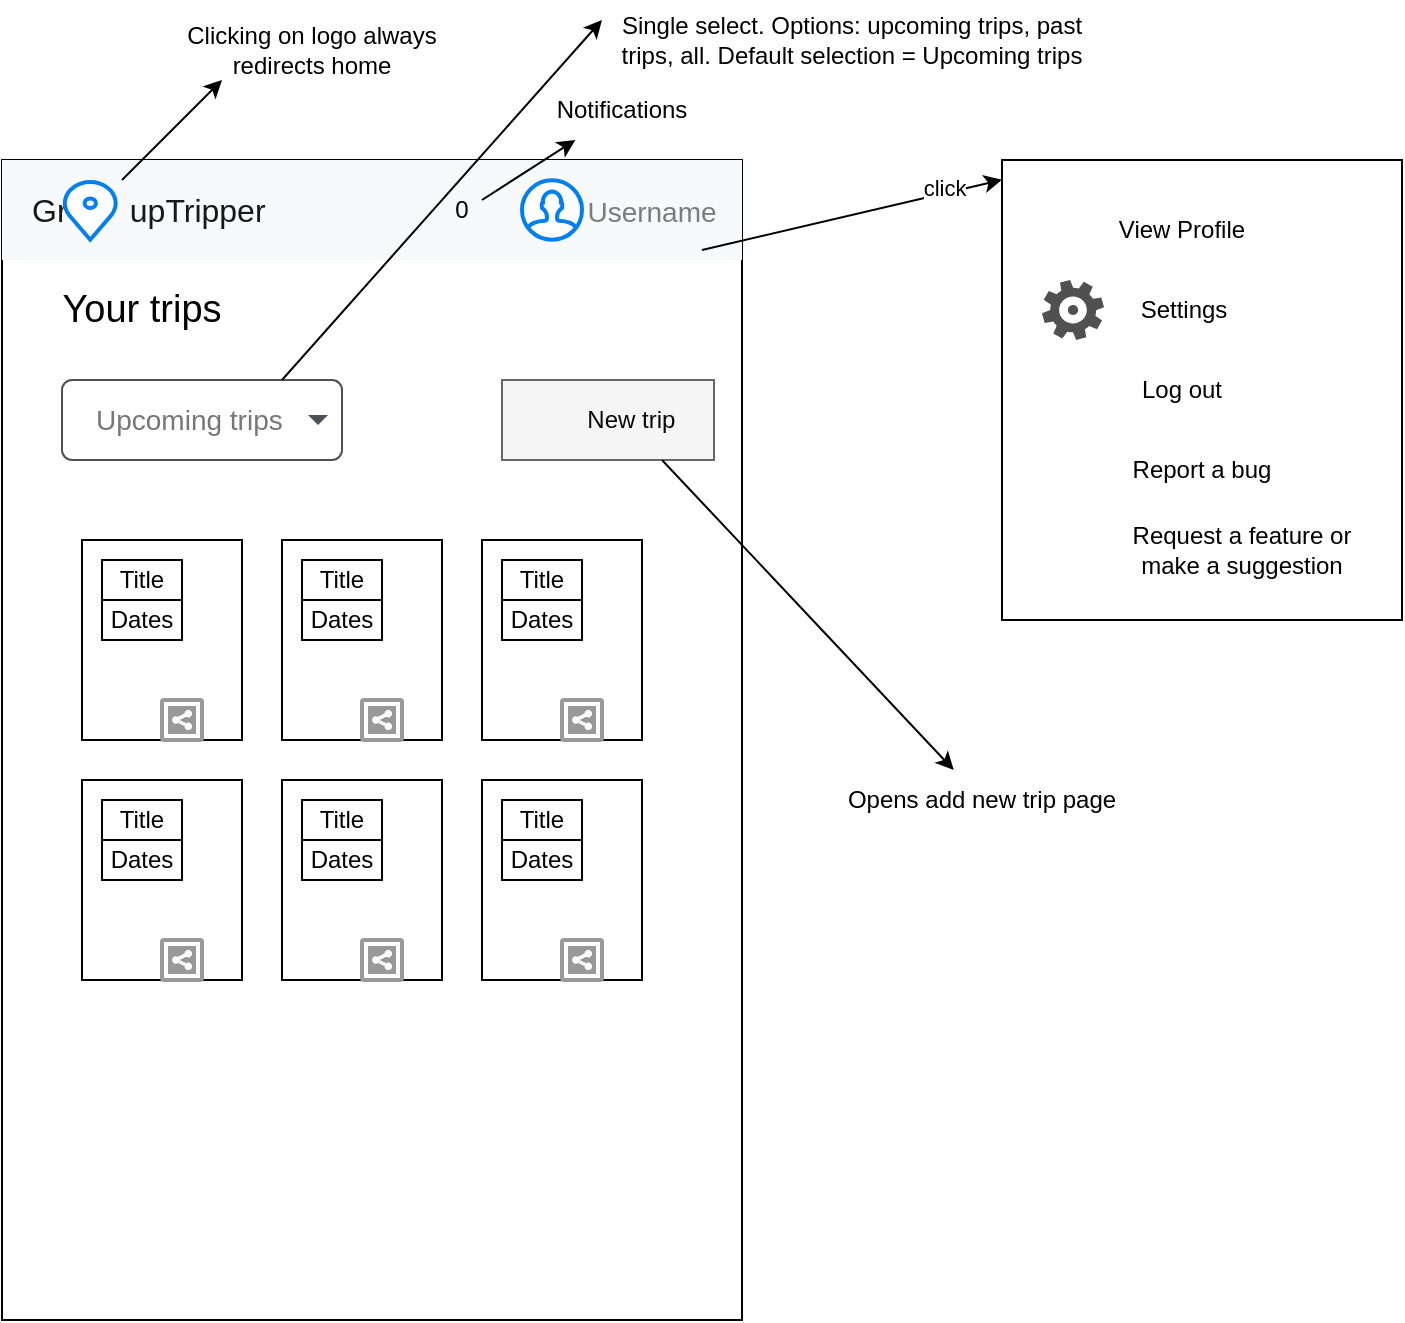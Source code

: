 <mxfile version="21.0.2" type="device"><diagram name="Page-1" id="4NttJN0XThCtxKq1Q5k7"><mxGraphModel dx="793" dy="1115" grid="1" gridSize="10" guides="1" tooltips="1" connect="1" arrows="1" fold="1" page="1" pageScale="1" pageWidth="850" pageHeight="1100" math="0" shadow="0"><root><mxCell id="0"/><mxCell id="1" parent="0"/><mxCell id="UZr9VpXuxcfmV2gfaOis-1" value="" style="rounded=0;whiteSpace=wrap;html=1;" vertex="1" parent="1"><mxGeometry x="80" y="120" width="370" height="580" as="geometry"/></mxCell><mxCell id="UZr9VpXuxcfmV2gfaOis-2" value="Gr&amp;nbsp; &amp;nbsp;o&amp;nbsp; upTripper" style="html=1;shadow=0;dashed=0;fillColor=#F8F9FA;strokeColor=none;fontSize=16;fontColor=#181819;align=left;spacing=15;" vertex="1" parent="1"><mxGeometry x="80" y="120" width="370" height="50" as="geometry"/></mxCell><mxCell id="UZr9VpXuxcfmV2gfaOis-4" value="Username" style="fillColor=none;strokeColor=none;fontSize=14;fontColor=#7C7C7D;align=center;" vertex="1" parent="UZr9VpXuxcfmV2gfaOis-2"><mxGeometry width="50" height="40" relative="1" as="geometry"><mxPoint x="300" y="5" as="offset"/></mxGeometry></mxCell><mxCell id="UZr9VpXuxcfmV2gfaOis-10" value="" style="html=1;verticalLabelPosition=bottom;align=center;labelBackgroundColor=#ffffff;verticalAlign=top;strokeWidth=2;strokeColor=#0080F0;shadow=0;dashed=0;shape=mxgraph.ios7.icons.location;" vertex="1" parent="UZr9VpXuxcfmV2gfaOis-2"><mxGeometry x="30" y="10.158" width="28.24" height="29.683" as="geometry"/></mxCell><mxCell id="UZr9VpXuxcfmV2gfaOis-14" value="" style="html=1;verticalLabelPosition=bottom;align=center;labelBackgroundColor=#ffffff;verticalAlign=top;strokeWidth=2;strokeColor=#0080F0;shadow=0;dashed=0;shape=mxgraph.ios7.icons.user;" vertex="1" parent="UZr9VpXuxcfmV2gfaOis-2"><mxGeometry x="260" y="10.153" width="30" height="29.683" as="geometry"/></mxCell><mxCell id="UZr9VpXuxcfmV2gfaOis-115" value="" style="shape=image;html=1;verticalAlign=top;verticalLabelPosition=bottom;labelBackgroundColor=#ffffff;imageAspect=0;aspect=fixed;image=https://cdn1.iconfinder.com/data/icons/ionicons-outline-vol-2/512/notifications-outline-128.png" vertex="1" parent="UZr9VpXuxcfmV2gfaOis-2"><mxGeometry x="210" y="5" width="40" height="40" as="geometry"/></mxCell><mxCell id="UZr9VpXuxcfmV2gfaOis-118" value="0" style="text;html=1;strokeColor=none;fillColor=none;align=center;verticalAlign=middle;whiteSpace=wrap;rounded=0;" vertex="1" parent="UZr9VpXuxcfmV2gfaOis-2"><mxGeometry x="200" y="10.16" width="60" height="30" as="geometry"/></mxCell><mxCell id="UZr9VpXuxcfmV2gfaOis-39" value="" style="group" vertex="1" connectable="0" parent="1"><mxGeometry x="580" y="120" width="200" height="230" as="geometry"/></mxCell><mxCell id="UZr9VpXuxcfmV2gfaOis-15" value="" style="rounded=0;whiteSpace=wrap;html=1;" vertex="1" parent="UZr9VpXuxcfmV2gfaOis-39"><mxGeometry width="200" height="230" as="geometry"/></mxCell><mxCell id="UZr9VpXuxcfmV2gfaOis-21" value="" style="shape=image;html=1;verticalAlign=top;verticalLabelPosition=bottom;labelBackgroundColor=#ffffff;imageAspect=0;aspect=fixed;image=https://cdn2.iconfinder.com/data/icons/user-interface-169/32/about-128.png" vertex="1" parent="UZr9VpXuxcfmV2gfaOis-39"><mxGeometry x="19" y="20" width="30" height="30" as="geometry"/></mxCell><mxCell id="UZr9VpXuxcfmV2gfaOis-22" value="View Profile" style="text;html=1;strokeColor=none;fillColor=none;align=center;verticalAlign=middle;whiteSpace=wrap;rounded=0;" vertex="1" parent="UZr9VpXuxcfmV2gfaOis-39"><mxGeometry x="50" y="20" width="80" height="30" as="geometry"/></mxCell><mxCell id="UZr9VpXuxcfmV2gfaOis-23" value="" style="group" vertex="1" connectable="0" parent="UZr9VpXuxcfmV2gfaOis-39"><mxGeometry x="20" y="60" width="101" height="30" as="geometry"/></mxCell><mxCell id="UZr9VpXuxcfmV2gfaOis-19" value="" style="sketch=0;pointerEvents=1;shadow=0;dashed=0;html=1;strokeColor=none;fillColor=#505050;labelPosition=center;verticalLabelPosition=bottom;verticalAlign=top;outlineConnect=0;align=center;shape=mxgraph.office.concepts.settings_office_365;" vertex="1" parent="UZr9VpXuxcfmV2gfaOis-23"><mxGeometry width="31" height="30" as="geometry"/></mxCell><mxCell id="UZr9VpXuxcfmV2gfaOis-20" value="Settings" style="text;html=1;strokeColor=none;fillColor=none;align=center;verticalAlign=middle;whiteSpace=wrap;rounded=0;" vertex="1" parent="UZr9VpXuxcfmV2gfaOis-23"><mxGeometry x="41" width="60" height="30" as="geometry"/></mxCell><mxCell id="UZr9VpXuxcfmV2gfaOis-24" value="" style="group" vertex="1" connectable="0" parent="UZr9VpXuxcfmV2gfaOis-39"><mxGeometry x="20" y="100" width="100" height="30" as="geometry"/></mxCell><mxCell id="UZr9VpXuxcfmV2gfaOis-17" value="" style="shape=image;html=1;verticalAlign=top;verticalLabelPosition=bottom;labelBackgroundColor=#ffffff;imageAspect=0;aspect=fixed;image=https://cdn0.iconfinder.com/data/icons/google-material-design-3-0/48/ic_exit_to_app_48px-128.png" vertex="1" parent="UZr9VpXuxcfmV2gfaOis-24"><mxGeometry width="30" height="30" as="geometry"/></mxCell><mxCell id="UZr9VpXuxcfmV2gfaOis-18" value="Log out" style="text;html=1;strokeColor=none;fillColor=none;align=center;verticalAlign=middle;whiteSpace=wrap;rounded=0;" vertex="1" parent="UZr9VpXuxcfmV2gfaOis-24"><mxGeometry x="40" width="60" height="30" as="geometry"/></mxCell><mxCell id="UZr9VpXuxcfmV2gfaOis-26" value="" style="shape=image;html=1;verticalAlign=top;verticalLabelPosition=bottom;labelBackgroundColor=#ffffff;imageAspect=0;aspect=fixed;image=https://cdn2.iconfinder.com/data/icons/boxicons-regular-vol-1/24/bx-bug-128.png" vertex="1" parent="UZr9VpXuxcfmV2gfaOis-39"><mxGeometry x="20" y="140" width="30" height="30" as="geometry"/></mxCell><mxCell id="UZr9VpXuxcfmV2gfaOis-27" value="Report a bug" style="text;html=1;strokeColor=none;fillColor=none;align=center;verticalAlign=middle;whiteSpace=wrap;rounded=0;" vertex="1" parent="UZr9VpXuxcfmV2gfaOis-39"><mxGeometry x="60" y="140" width="80" height="30" as="geometry"/></mxCell><mxCell id="UZr9VpXuxcfmV2gfaOis-28" value="" style="shape=image;html=1;verticalAlign=top;verticalLabelPosition=bottom;labelBackgroundColor=#ffffff;imageAspect=0;aspect=fixed;image=https://cdn1.iconfinder.com/data/icons/ui-essential-17/32/UI_Essential_Outline_1_essential-app-ui-creative-idea-lamp-128.png" vertex="1" parent="UZr9VpXuxcfmV2gfaOis-39"><mxGeometry x="20" y="180" width="30" height="30" as="geometry"/></mxCell><mxCell id="UZr9VpXuxcfmV2gfaOis-29" value="Request a feature or make a suggestion" style="text;html=1;strokeColor=none;fillColor=none;align=center;verticalAlign=middle;whiteSpace=wrap;rounded=0;" vertex="1" parent="UZr9VpXuxcfmV2gfaOis-39"><mxGeometry x="60" y="180" width="120" height="30" as="geometry"/></mxCell><mxCell id="UZr9VpXuxcfmV2gfaOis-40" value="" style="endArrow=classic;html=1;rounded=0;entryX=0;entryY=0.043;entryDx=0;entryDy=0;entryPerimeter=0;exitX=1;exitY=1;exitDx=0;exitDy=0;" edge="1" parent="1" source="UZr9VpXuxcfmV2gfaOis-4" target="UZr9VpXuxcfmV2gfaOis-15"><mxGeometry width="50" height="50" relative="1" as="geometry"><mxPoint x="410" y="130" as="sourcePoint"/><mxPoint x="460" y="80" as="targetPoint"/></mxGeometry></mxCell><mxCell id="UZr9VpXuxcfmV2gfaOis-43" value="click" style="edgeLabel;html=1;align=center;verticalAlign=middle;resizable=0;points=[];" vertex="1" connectable="0" parent="UZr9VpXuxcfmV2gfaOis-40"><mxGeometry x="0.621" y="3" relative="1" as="geometry"><mxPoint as="offset"/></mxGeometry></mxCell><mxCell id="UZr9VpXuxcfmV2gfaOis-44" value="" style="endArrow=classic;html=1;rounded=0;" edge="1" parent="1"><mxGeometry width="50" height="50" relative="1" as="geometry"><mxPoint x="140" y="130" as="sourcePoint"/><mxPoint x="190" y="80" as="targetPoint"/></mxGeometry></mxCell><mxCell id="UZr9VpXuxcfmV2gfaOis-45" value="Clicking on logo always redirects home" style="text;html=1;strokeColor=none;fillColor=none;align=center;verticalAlign=middle;whiteSpace=wrap;rounded=0;" vertex="1" parent="1"><mxGeometry x="160" y="50" width="150" height="30" as="geometry"/></mxCell><mxCell id="UZr9VpXuxcfmV2gfaOis-50" value="&lt;font style=&quot;font-size: 19px;&quot;&gt;Your trips&lt;/font&gt;" style="text;html=1;strokeColor=none;fillColor=none;align=center;verticalAlign=middle;whiteSpace=wrap;rounded=0;" vertex="1" parent="1"><mxGeometry x="80" y="180" width="140" height="30" as="geometry"/></mxCell><mxCell id="UZr9VpXuxcfmV2gfaOis-54" value="Upcoming trips" style="html=1;shadow=0;dashed=0;shape=mxgraph.bootstrap.rrect;rSize=5;strokeColor=#505050;strokeWidth=1;fillColor=#ffffff;fontColor=#777777;whiteSpace=wrap;align=left;verticalAlign=middle;fontStyle=0;fontSize=14;spacingRight=0;spacing=17;" vertex="1" parent="1"><mxGeometry x="110" y="230" width="140" height="40" as="geometry"/></mxCell><mxCell id="UZr9VpXuxcfmV2gfaOis-55" value="" style="shape=triangle;direction=south;fillColor=#495057;strokeColor=none;perimeter=none;" vertex="1" parent="UZr9VpXuxcfmV2gfaOis-54"><mxGeometry x="1" y="0.5" width="10" height="5" relative="1" as="geometry"><mxPoint x="-17" y="-2.5" as="offset"/></mxGeometry></mxCell><mxCell id="UZr9VpXuxcfmV2gfaOis-56" value="" style="group;fillColor=#f5f5f5;fontColor=#080808;strokeColor=#666666;" vertex="1" connectable="0" parent="1"><mxGeometry x="330" y="230" width="106" height="40" as="geometry"/></mxCell><mxCell id="UZr9VpXuxcfmV2gfaOis-53" value="&lt;font color=&quot;#080808&quot;&gt;&amp;nbsp; &amp;nbsp; &amp;nbsp; &amp;nbsp;New trip&lt;/font&gt;" style="rounded=1;fillColor=none;strokeColor=none;html=1;whiteSpace=wrap;fontColor=#ffffff;align=center;verticalAlign=middle;fontStyle=0;fontSize=12;sketch=0;" vertex="1" parent="UZr9VpXuxcfmV2gfaOis-56"><mxGeometry width="106" height="40" as="geometry"/></mxCell><mxCell id="UZr9VpXuxcfmV2gfaOis-52" value="" style="shape=image;html=1;verticalAlign=top;verticalLabelPosition=bottom;labelBackgroundColor=#ffffff;imageAspect=0;aspect=fixed;image=https://cdn4.iconfinder.com/data/icons/evil-icons-user-interface/64/plus-128.png" vertex="1" parent="UZr9VpXuxcfmV2gfaOis-56"><mxGeometry x="6" y="5" width="30" height="30" as="geometry"/></mxCell><mxCell id="UZr9VpXuxcfmV2gfaOis-57" value="" style="endArrow=classic;html=1;rounded=0;" edge="1" parent="1"><mxGeometry width="50" height="50" relative="1" as="geometry"><mxPoint x="220" y="230" as="sourcePoint"/><mxPoint x="380" y="50" as="targetPoint"/></mxGeometry></mxCell><mxCell id="UZr9VpXuxcfmV2gfaOis-58" value="Single select. Options: upcoming trips, past trips, all. Default selection = Upcoming trips" style="text;html=1;strokeColor=none;fillColor=none;align=center;verticalAlign=middle;whiteSpace=wrap;rounded=0;" vertex="1" parent="1"><mxGeometry x="380" y="40" width="250" height="40" as="geometry"/></mxCell><mxCell id="UZr9VpXuxcfmV2gfaOis-86" value="" style="group" vertex="1" connectable="0" parent="1"><mxGeometry x="120" y="310" width="280" height="100" as="geometry"/></mxCell><mxCell id="UZr9VpXuxcfmV2gfaOis-72" value="" style="group" vertex="1" connectable="0" parent="UZr9VpXuxcfmV2gfaOis-86"><mxGeometry width="80" height="100" as="geometry"/></mxCell><mxCell id="UZr9VpXuxcfmV2gfaOis-46" value="" style="rounded=0;whiteSpace=wrap;html=1;" vertex="1" parent="UZr9VpXuxcfmV2gfaOis-72"><mxGeometry width="80" height="100" as="geometry"/></mxCell><mxCell id="UZr9VpXuxcfmV2gfaOis-67" value="Title" style="rounded=0;whiteSpace=wrap;html=1;" vertex="1" parent="UZr9VpXuxcfmV2gfaOis-72"><mxGeometry x="10" y="10" width="40" height="20" as="geometry"/></mxCell><mxCell id="UZr9VpXuxcfmV2gfaOis-68" value="Dates" style="rounded=0;whiteSpace=wrap;html=1;" vertex="1" parent="UZr9VpXuxcfmV2gfaOis-72"><mxGeometry x="10" y="30" width="40" height="20" as="geometry"/></mxCell><mxCell id="UZr9VpXuxcfmV2gfaOis-70" value="" style="strokeColor=#999999;verticalLabelPosition=bottom;shadow=0;dashed=0;verticalAlign=top;strokeWidth=2;html=1;shape=mxgraph.mockup.misc.shareIcon;" vertex="1" parent="UZr9VpXuxcfmV2gfaOis-72"><mxGeometry x="40" y="80" width="20" height="20" as="geometry"/></mxCell><mxCell id="UZr9VpXuxcfmV2gfaOis-69" value="" style="shape=image;html=1;verticalAlign=top;verticalLabelPosition=bottom;labelBackgroundColor=#ffffff;imageAspect=0;aspect=fixed;image=https://cdn3.iconfinder.com/data/icons/user-interface-169/32/trash-128.png" vertex="1" parent="UZr9VpXuxcfmV2gfaOis-72"><mxGeometry x="60" y="80" width="20" height="20" as="geometry"/></mxCell><mxCell id="UZr9VpXuxcfmV2gfaOis-74" value="" style="group" vertex="1" connectable="0" parent="UZr9VpXuxcfmV2gfaOis-86"><mxGeometry x="100" width="80" height="100" as="geometry"/></mxCell><mxCell id="UZr9VpXuxcfmV2gfaOis-75" value="" style="rounded=0;whiteSpace=wrap;html=1;" vertex="1" parent="UZr9VpXuxcfmV2gfaOis-74"><mxGeometry width="80" height="100" as="geometry"/></mxCell><mxCell id="UZr9VpXuxcfmV2gfaOis-76" value="Title" style="rounded=0;whiteSpace=wrap;html=1;" vertex="1" parent="UZr9VpXuxcfmV2gfaOis-74"><mxGeometry x="10" y="10" width="40" height="20" as="geometry"/></mxCell><mxCell id="UZr9VpXuxcfmV2gfaOis-77" value="Dates" style="rounded=0;whiteSpace=wrap;html=1;" vertex="1" parent="UZr9VpXuxcfmV2gfaOis-74"><mxGeometry x="10" y="30" width="40" height="20" as="geometry"/></mxCell><mxCell id="UZr9VpXuxcfmV2gfaOis-78" value="" style="strokeColor=#999999;verticalLabelPosition=bottom;shadow=0;dashed=0;verticalAlign=top;strokeWidth=2;html=1;shape=mxgraph.mockup.misc.shareIcon;" vertex="1" parent="UZr9VpXuxcfmV2gfaOis-74"><mxGeometry x="40" y="80" width="20" height="20" as="geometry"/></mxCell><mxCell id="UZr9VpXuxcfmV2gfaOis-79" value="" style="shape=image;html=1;verticalAlign=top;verticalLabelPosition=bottom;labelBackgroundColor=#ffffff;imageAspect=0;aspect=fixed;image=https://cdn3.iconfinder.com/data/icons/user-interface-169/32/trash-128.png" vertex="1" parent="UZr9VpXuxcfmV2gfaOis-74"><mxGeometry x="60" y="80" width="20" height="20" as="geometry"/></mxCell><mxCell id="UZr9VpXuxcfmV2gfaOis-80" value="" style="group" vertex="1" connectable="0" parent="UZr9VpXuxcfmV2gfaOis-86"><mxGeometry x="200" width="80" height="100" as="geometry"/></mxCell><mxCell id="UZr9VpXuxcfmV2gfaOis-81" value="" style="rounded=0;whiteSpace=wrap;html=1;" vertex="1" parent="UZr9VpXuxcfmV2gfaOis-80"><mxGeometry width="80" height="100" as="geometry"/></mxCell><mxCell id="UZr9VpXuxcfmV2gfaOis-82" value="Title" style="rounded=0;whiteSpace=wrap;html=1;" vertex="1" parent="UZr9VpXuxcfmV2gfaOis-80"><mxGeometry x="10" y="10" width="40" height="20" as="geometry"/></mxCell><mxCell id="UZr9VpXuxcfmV2gfaOis-83" value="Dates" style="rounded=0;whiteSpace=wrap;html=1;" vertex="1" parent="UZr9VpXuxcfmV2gfaOis-80"><mxGeometry x="10" y="30" width="40" height="20" as="geometry"/></mxCell><mxCell id="UZr9VpXuxcfmV2gfaOis-84" value="" style="strokeColor=#999999;verticalLabelPosition=bottom;shadow=0;dashed=0;verticalAlign=top;strokeWidth=2;html=1;shape=mxgraph.mockup.misc.shareIcon;" vertex="1" parent="UZr9VpXuxcfmV2gfaOis-80"><mxGeometry x="40" y="80" width="20" height="20" as="geometry"/></mxCell><mxCell id="UZr9VpXuxcfmV2gfaOis-85" value="" style="shape=image;html=1;verticalAlign=top;verticalLabelPosition=bottom;labelBackgroundColor=#ffffff;imageAspect=0;aspect=fixed;image=https://cdn3.iconfinder.com/data/icons/user-interface-169/32/trash-128.png" vertex="1" parent="UZr9VpXuxcfmV2gfaOis-80"><mxGeometry x="60" y="80" width="20" height="20" as="geometry"/></mxCell><mxCell id="UZr9VpXuxcfmV2gfaOis-93" value="" style="group" vertex="1" connectable="0" parent="1"><mxGeometry x="120" y="430" width="280" height="100" as="geometry"/></mxCell><mxCell id="UZr9VpXuxcfmV2gfaOis-94" value="" style="group" vertex="1" connectable="0" parent="UZr9VpXuxcfmV2gfaOis-93"><mxGeometry width="80" height="100" as="geometry"/></mxCell><mxCell id="UZr9VpXuxcfmV2gfaOis-95" value="" style="rounded=0;whiteSpace=wrap;html=1;" vertex="1" parent="UZr9VpXuxcfmV2gfaOis-94"><mxGeometry width="80" height="100" as="geometry"/></mxCell><mxCell id="UZr9VpXuxcfmV2gfaOis-96" value="Title" style="rounded=0;whiteSpace=wrap;html=1;" vertex="1" parent="UZr9VpXuxcfmV2gfaOis-94"><mxGeometry x="10" y="10" width="40" height="20" as="geometry"/></mxCell><mxCell id="UZr9VpXuxcfmV2gfaOis-97" value="Dates" style="rounded=0;whiteSpace=wrap;html=1;" vertex="1" parent="UZr9VpXuxcfmV2gfaOis-94"><mxGeometry x="10" y="30" width="40" height="20" as="geometry"/></mxCell><mxCell id="UZr9VpXuxcfmV2gfaOis-98" value="" style="strokeColor=#999999;verticalLabelPosition=bottom;shadow=0;dashed=0;verticalAlign=top;strokeWidth=2;html=1;shape=mxgraph.mockup.misc.shareIcon;" vertex="1" parent="UZr9VpXuxcfmV2gfaOis-94"><mxGeometry x="40" y="80" width="20" height="20" as="geometry"/></mxCell><mxCell id="UZr9VpXuxcfmV2gfaOis-99" value="" style="shape=image;html=1;verticalAlign=top;verticalLabelPosition=bottom;labelBackgroundColor=#ffffff;imageAspect=0;aspect=fixed;image=https://cdn3.iconfinder.com/data/icons/user-interface-169/32/trash-128.png" vertex="1" parent="UZr9VpXuxcfmV2gfaOis-94"><mxGeometry x="60" y="80" width="20" height="20" as="geometry"/></mxCell><mxCell id="UZr9VpXuxcfmV2gfaOis-100" value="" style="group" vertex="1" connectable="0" parent="UZr9VpXuxcfmV2gfaOis-93"><mxGeometry x="100" width="80" height="100" as="geometry"/></mxCell><mxCell id="UZr9VpXuxcfmV2gfaOis-101" value="" style="rounded=0;whiteSpace=wrap;html=1;" vertex="1" parent="UZr9VpXuxcfmV2gfaOis-100"><mxGeometry width="80" height="100" as="geometry"/></mxCell><mxCell id="UZr9VpXuxcfmV2gfaOis-102" value="Title" style="rounded=0;whiteSpace=wrap;html=1;" vertex="1" parent="UZr9VpXuxcfmV2gfaOis-100"><mxGeometry x="10" y="10" width="40" height="20" as="geometry"/></mxCell><mxCell id="UZr9VpXuxcfmV2gfaOis-103" value="Dates" style="rounded=0;whiteSpace=wrap;html=1;" vertex="1" parent="UZr9VpXuxcfmV2gfaOis-100"><mxGeometry x="10" y="30" width="40" height="20" as="geometry"/></mxCell><mxCell id="UZr9VpXuxcfmV2gfaOis-104" value="" style="strokeColor=#999999;verticalLabelPosition=bottom;shadow=0;dashed=0;verticalAlign=top;strokeWidth=2;html=1;shape=mxgraph.mockup.misc.shareIcon;" vertex="1" parent="UZr9VpXuxcfmV2gfaOis-100"><mxGeometry x="40" y="80" width="20" height="20" as="geometry"/></mxCell><mxCell id="UZr9VpXuxcfmV2gfaOis-105" value="" style="shape=image;html=1;verticalAlign=top;verticalLabelPosition=bottom;labelBackgroundColor=#ffffff;imageAspect=0;aspect=fixed;image=https://cdn3.iconfinder.com/data/icons/user-interface-169/32/trash-128.png" vertex="1" parent="UZr9VpXuxcfmV2gfaOis-100"><mxGeometry x="60" y="80" width="20" height="20" as="geometry"/></mxCell><mxCell id="UZr9VpXuxcfmV2gfaOis-106" value="" style="group" vertex="1" connectable="0" parent="UZr9VpXuxcfmV2gfaOis-93"><mxGeometry x="200" width="80" height="100" as="geometry"/></mxCell><mxCell id="UZr9VpXuxcfmV2gfaOis-107" value="" style="rounded=0;whiteSpace=wrap;html=1;" vertex="1" parent="UZr9VpXuxcfmV2gfaOis-106"><mxGeometry width="80" height="100" as="geometry"/></mxCell><mxCell id="UZr9VpXuxcfmV2gfaOis-108" value="Title" style="rounded=0;whiteSpace=wrap;html=1;" vertex="1" parent="UZr9VpXuxcfmV2gfaOis-106"><mxGeometry x="10" y="10" width="40" height="20" as="geometry"/></mxCell><mxCell id="UZr9VpXuxcfmV2gfaOis-109" value="Dates" style="rounded=0;whiteSpace=wrap;html=1;" vertex="1" parent="UZr9VpXuxcfmV2gfaOis-106"><mxGeometry x="10" y="30" width="40" height="20" as="geometry"/></mxCell><mxCell id="UZr9VpXuxcfmV2gfaOis-110" value="" style="strokeColor=#999999;verticalLabelPosition=bottom;shadow=0;dashed=0;verticalAlign=top;strokeWidth=2;html=1;shape=mxgraph.mockup.misc.shareIcon;" vertex="1" parent="UZr9VpXuxcfmV2gfaOis-106"><mxGeometry x="40" y="80" width="20" height="20" as="geometry"/></mxCell><mxCell id="UZr9VpXuxcfmV2gfaOis-111" value="" style="shape=image;html=1;verticalAlign=top;verticalLabelPosition=bottom;labelBackgroundColor=#ffffff;imageAspect=0;aspect=fixed;image=https://cdn3.iconfinder.com/data/icons/user-interface-169/32/trash-128.png" vertex="1" parent="UZr9VpXuxcfmV2gfaOis-106"><mxGeometry x="60" y="80" width="20" height="20" as="geometry"/></mxCell><mxCell id="UZr9VpXuxcfmV2gfaOis-113" value="" style="endArrow=classic;html=1;rounded=0;" edge="1" parent="1" target="UZr9VpXuxcfmV2gfaOis-114"><mxGeometry width="50" height="50" relative="1" as="geometry"><mxPoint x="410" y="270" as="sourcePoint"/><mxPoint x="510" y="440" as="targetPoint"/></mxGeometry></mxCell><mxCell id="UZr9VpXuxcfmV2gfaOis-114" value="Opens add new trip page" style="text;html=1;strokeColor=none;fillColor=none;align=center;verticalAlign=middle;whiteSpace=wrap;rounded=0;" vertex="1" parent="1"><mxGeometry x="480" y="425" width="180" height="30" as="geometry"/></mxCell><mxCell id="UZr9VpXuxcfmV2gfaOis-119" value="" style="endArrow=classic;html=1;rounded=0;" edge="1" parent="1" target="UZr9VpXuxcfmV2gfaOis-120"><mxGeometry width="50" height="50" relative="1" as="geometry"><mxPoint x="320" y="140" as="sourcePoint"/><mxPoint x="380" y="90" as="targetPoint"/></mxGeometry></mxCell><mxCell id="UZr9VpXuxcfmV2gfaOis-120" value="Notifications" style="text;html=1;strokeColor=none;fillColor=none;align=center;verticalAlign=middle;whiteSpace=wrap;rounded=0;" vertex="1" parent="1"><mxGeometry x="360" y="80" width="60" height="30" as="geometry"/></mxCell></root></mxGraphModel></diagram></mxfile>